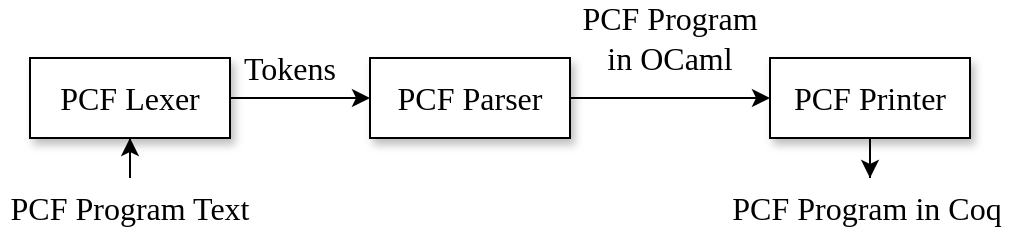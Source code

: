 <mxfile version="20.8.15" type="github">
  <diagram name="第 1 页" id="cuK7lC2RKD2cLCVP_Axy">
    <mxGraphModel dx="1052" dy="642" grid="1" gridSize="10" guides="1" tooltips="1" connect="1" arrows="1" fold="1" page="1" pageScale="1" pageWidth="827" pageHeight="1169" math="0" shadow="0">
      <root>
        <mxCell id="0" />
        <mxCell id="1" parent="0" />
        <mxCell id="F5997rlDetEOGOqTm2ku-4" value="" style="edgeStyle=orthogonalEdgeStyle;rounded=0;orthogonalLoop=1;jettySize=auto;html=1;fontFamily=Times New Roman;fontSize=16;" parent="1" source="F5997rlDetEOGOqTm2ku-1" target="F5997rlDetEOGOqTm2ku-3" edge="1">
          <mxGeometry relative="1" as="geometry" />
        </mxCell>
        <mxCell id="F5997rlDetEOGOqTm2ku-1" value="&lt;font style=&quot;font-size: 16px;&quot; face=&quot;Times New Roman&quot;&gt;PCF Lexer&lt;/font&gt;" style="rounded=0;whiteSpace=wrap;html=1;shadow=1;" parent="1" vertex="1">
          <mxGeometry x="130" y="200" width="100" height="40" as="geometry" />
        </mxCell>
        <mxCell id="F5997rlDetEOGOqTm2ku-6" value="" style="edgeStyle=orthogonalEdgeStyle;rounded=0;orthogonalLoop=1;jettySize=auto;html=1;fontFamily=Times New Roman;fontSize=16;" parent="1" source="F5997rlDetEOGOqTm2ku-3" target="F5997rlDetEOGOqTm2ku-5" edge="1">
          <mxGeometry relative="1" as="geometry" />
        </mxCell>
        <mxCell id="F5997rlDetEOGOqTm2ku-3" value="&lt;font style=&quot;font-size: 16px;&quot; face=&quot;Times New Roman&quot;&gt;PCF Parser&lt;/font&gt;" style="rounded=0;whiteSpace=wrap;html=1;shadow=1;" parent="1" vertex="1">
          <mxGeometry x="300" y="200" width="100" height="40" as="geometry" />
        </mxCell>
        <mxCell id="F5997rlDetEOGOqTm2ku-13" value="" style="edgeStyle=orthogonalEdgeStyle;rounded=0;orthogonalLoop=1;jettySize=auto;html=1;fontFamily=Times New Roman;fontSize=16;" parent="1" source="F5997rlDetEOGOqTm2ku-5" target="F5997rlDetEOGOqTm2ku-9" edge="1">
          <mxGeometry relative="1" as="geometry" />
        </mxCell>
        <mxCell id="F5997rlDetEOGOqTm2ku-5" value="&lt;font style=&quot;font-size: 16px;&quot; face=&quot;Times New Roman&quot;&gt;PCF Printer&lt;/font&gt;" style="rounded=0;whiteSpace=wrap;html=1;shadow=1;" parent="1" vertex="1">
          <mxGeometry x="500" y="200" width="100" height="40" as="geometry" />
        </mxCell>
        <mxCell id="F5997rlDetEOGOqTm2ku-9" value="PCF Program in&amp;nbsp;Coq&amp;nbsp;" style="text;html=1;strokeColor=none;fillColor=none;align=center;verticalAlign=middle;whiteSpace=wrap;rounded=0;fontSize=16;fontFamily=Times New Roman;" parent="1" vertex="1">
          <mxGeometry x="477.5" y="260" width="145" height="30" as="geometry" />
        </mxCell>
        <mxCell id="F5997rlDetEOGOqTm2ku-11" value="" style="edgeStyle=orthogonalEdgeStyle;rounded=0;orthogonalLoop=1;jettySize=auto;html=1;fontFamily=Times New Roman;fontSize=16;" parent="1" source="F5997rlDetEOGOqTm2ku-10" target="F5997rlDetEOGOqTm2ku-1" edge="1">
          <mxGeometry relative="1" as="geometry" />
        </mxCell>
        <mxCell id="F5997rlDetEOGOqTm2ku-10" value="PCF Program Text" style="text;html=1;strokeColor=none;fillColor=none;align=center;verticalAlign=middle;whiteSpace=wrap;rounded=0;fontSize=16;fontFamily=Times New Roman;" parent="1" vertex="1">
          <mxGeometry x="115" y="260" width="130" height="30" as="geometry" />
        </mxCell>
        <mxCell id="F5997rlDetEOGOqTm2ku-14" value="Tokens" style="text;html=1;strokeColor=none;fillColor=none;align=center;verticalAlign=middle;whiteSpace=wrap;rounded=0;fontSize=16;fontFamily=Times New Roman;" parent="1" vertex="1">
          <mxGeometry x="230" y="190" width="60" height="30" as="geometry" />
        </mxCell>
        <mxCell id="F5997rlDetEOGOqTm2ku-15" value="PCF Program in OCaml" style="text;html=1;strokeColor=none;fillColor=none;align=center;verticalAlign=middle;whiteSpace=wrap;rounded=0;fontSize=16;fontFamily=Times New Roman;" parent="1" vertex="1">
          <mxGeometry x="400" y="175" width="100" height="30" as="geometry" />
        </mxCell>
      </root>
    </mxGraphModel>
  </diagram>
</mxfile>
